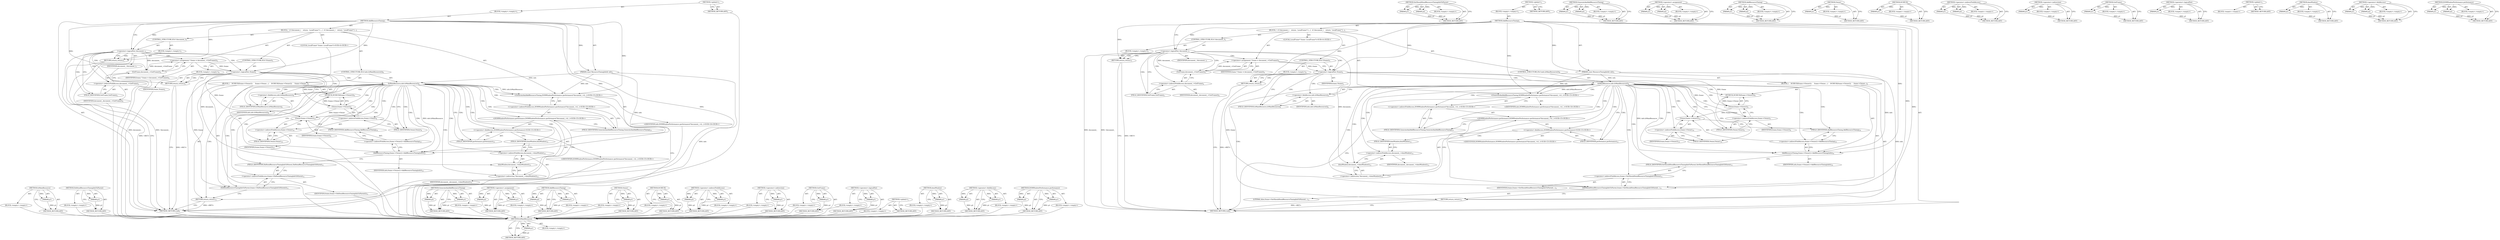 digraph "DOMWindowPerformance.performance" {
vulnerable_102 [label=<(METHOD,IsMainResource)>];
vulnerable_103 [label=<(PARAM,p1)>];
vulnerable_104 [label=<(BLOCK,&lt;empty&gt;,&lt;empty&gt;)>];
vulnerable_105 [label=<(METHOD_RETURN,ANY)>];
vulnerable_124 [label=<(METHOD,DidSendResourceTimingInfoToParent)>];
vulnerable_125 [label=<(PARAM,p1)>];
vulnerable_126 [label=<(BLOCK,&lt;empty&gt;,&lt;empty&gt;)>];
vulnerable_127 [label=<(METHOD_RETURN,ANY)>];
vulnerable_6 [label=<(METHOD,&lt;global&gt;)<SUB>1</SUB>>];
vulnerable_7 [label=<(BLOCK,&lt;empty&gt;,&lt;empty&gt;)<SUB>1</SUB>>];
vulnerable_8 [label=<(METHOD,AddResourceTiming)<SUB>1</SUB>>];
vulnerable_9 [label=<(PARAM,const ResourceTimingInfo&amp; info)<SUB>1</SUB>>];
vulnerable_10 [label=<(BLOCK,{
  if (!document_)
    return;
  LocalFrame* f...,{
  if (!document_)
    return;
  LocalFrame* f...)<SUB>1</SUB>>];
vulnerable_11 [label=<(CONTROL_STRUCTURE,IF,if (!document_))<SUB>2</SUB>>];
vulnerable_12 [label=<(&lt;operator&gt;.logicalNot,!document_)<SUB>2</SUB>>];
vulnerable_13 [label=<(IDENTIFIER,document_,!document_)<SUB>2</SUB>>];
vulnerable_14 [label=<(BLOCK,&lt;empty&gt;,&lt;empty&gt;)<SUB>3</SUB>>];
vulnerable_15 [label=<(RETURN,return;,return;)<SUB>3</SUB>>];
vulnerable_16 [label="<(LOCAL,LocalFrame* frame: LocalFrame*)<SUB>4</SUB>>"];
vulnerable_17 [label=<(&lt;operator&gt;.assignment,* frame = document_-&gt;GetFrame())<SUB>4</SUB>>];
vulnerable_18 [label=<(IDENTIFIER,frame,* frame = document_-&gt;GetFrame())<SUB>4</SUB>>];
vulnerable_19 [label=<(GetFrame,document_-&gt;GetFrame())<SUB>4</SUB>>];
vulnerable_20 [label=<(&lt;operator&gt;.indirectFieldAccess,document_-&gt;GetFrame)<SUB>4</SUB>>];
vulnerable_21 [label=<(IDENTIFIER,document_,document_-&gt;GetFrame())<SUB>4</SUB>>];
vulnerable_22 [label=<(FIELD_IDENTIFIER,GetFrame,GetFrame)<SUB>4</SUB>>];
vulnerable_23 [label=<(CONTROL_STRUCTURE,IF,if (!frame))<SUB>5</SUB>>];
vulnerable_24 [label=<(&lt;operator&gt;.logicalNot,!frame)<SUB>5</SUB>>];
vulnerable_25 [label=<(IDENTIFIER,frame,!frame)<SUB>5</SUB>>];
vulnerable_26 [label=<(BLOCK,&lt;empty&gt;,&lt;empty&gt;)<SUB>6</SUB>>];
vulnerable_27 [label=<(RETURN,return;,return;)<SUB>6</SUB>>];
vulnerable_28 [label=<(CONTROL_STRUCTURE,IF,if (info.IsMainResource()))<SUB>8</SUB>>];
vulnerable_29 [label=<(IsMainResource,info.IsMainResource())<SUB>8</SUB>>];
vulnerable_30 [label=<(&lt;operator&gt;.fieldAccess,info.IsMainResource)<SUB>8</SUB>>];
vulnerable_31 [label=<(IDENTIFIER,info,info.IsMainResource())<SUB>8</SUB>>];
vulnerable_32 [label=<(FIELD_IDENTIFIER,IsMainResource,IsMainResource)<SUB>8</SUB>>];
vulnerable_33 [label=<(BLOCK,{
    DCHECK(frame-&gt;Owner());
     frame-&gt;Owner...,{
    DCHECK(frame-&gt;Owner());
     frame-&gt;Owner...)<SUB>8</SUB>>];
vulnerable_34 [label=<(DCHECK,DCHECK(frame-&gt;Owner()))<SUB>9</SUB>>];
vulnerable_35 [label=<(Owner,frame-&gt;Owner())<SUB>9</SUB>>];
vulnerable_36 [label=<(&lt;operator&gt;.indirectFieldAccess,frame-&gt;Owner)<SUB>9</SUB>>];
vulnerable_37 [label=<(IDENTIFIER,frame,frame-&gt;Owner())<SUB>9</SUB>>];
vulnerable_38 [label=<(FIELD_IDENTIFIER,Owner,Owner)<SUB>9</SUB>>];
vulnerable_39 [label=<(AddResourceTiming,frame-&gt;Owner()-&gt;AddResourceTiming(info))<SUB>10</SUB>>];
vulnerable_40 [label=<(&lt;operator&gt;.indirectFieldAccess,frame-&gt;Owner()-&gt;AddResourceTiming)<SUB>10</SUB>>];
vulnerable_41 [label=<(Owner,frame-&gt;Owner())<SUB>10</SUB>>];
vulnerable_42 [label=<(&lt;operator&gt;.indirectFieldAccess,frame-&gt;Owner)<SUB>10</SUB>>];
vulnerable_43 [label=<(IDENTIFIER,frame,frame-&gt;Owner())<SUB>10</SUB>>];
vulnerable_44 [label=<(FIELD_IDENTIFIER,Owner,Owner)<SUB>10</SUB>>];
vulnerable_45 [label=<(FIELD_IDENTIFIER,AddResourceTiming,AddResourceTiming)<SUB>10</SUB>>];
vulnerable_46 [label=<(IDENTIFIER,info,frame-&gt;Owner()-&gt;AddResourceTiming(info))<SUB>10</SUB>>];
vulnerable_47 [label=<(DidSendResourceTimingInfoToParent,frame-&gt;DidSendResourceTimingInfoToParent())<SUB>11</SUB>>];
vulnerable_48 [label=<(&lt;operator&gt;.indirectFieldAccess,frame-&gt;DidSendResourceTimingInfoToParent)<SUB>11</SUB>>];
vulnerable_49 [label=<(IDENTIFIER,frame,frame-&gt;DidSendResourceTimingInfoToParent())<SUB>11</SUB>>];
vulnerable_50 [label=<(FIELD_IDENTIFIER,DidSendResourceTimingInfoToParent,DidSendResourceTimingInfoToParent)<SUB>11</SUB>>];
vulnerable_51 [label=<(RETURN,return;,return;)<SUB>12</SUB>>];
vulnerable_52 [label="<(GenerateAndAddResourceTiming,DOMWindowPerformance::performance(*document_-&gt;d...)<SUB>15</SUB>>"];
vulnerable_53 [label="<(&lt;operator&gt;.indirectFieldAccess,DOMWindowPerformance::performance(*document_-&gt;d...)<SUB>15</SUB>>"];
vulnerable_54 [label="<(DOMWindowPerformance.performance,DOMWindowPerformance::performance(*document_-&gt;d...)<SUB>15</SUB>>"];
vulnerable_55 [label="<(&lt;operator&gt;.fieldAccess,DOMWindowPerformance::performance)<SUB>15</SUB>>"];
vulnerable_56 [label="<(IDENTIFIER,DOMWindowPerformance,DOMWindowPerformance::performance(*document_-&gt;d...)<SUB>15</SUB>>"];
vulnerable_57 [label=<(FIELD_IDENTIFIER,performance,performance)<SUB>15</SUB>>];
vulnerable_58 [label=<(&lt;operator&gt;.indirection,*document_-&gt;domWindow())<SUB>15</SUB>>];
vulnerable_59 [label=<(domWindow,document_-&gt;domWindow())<SUB>15</SUB>>];
vulnerable_60 [label=<(&lt;operator&gt;.indirectFieldAccess,document_-&gt;domWindow)<SUB>15</SUB>>];
vulnerable_61 [label=<(IDENTIFIER,document_,document_-&gt;domWindow())<SUB>15</SUB>>];
vulnerable_62 [label=<(FIELD_IDENTIFIER,domWindow,domWindow)<SUB>15</SUB>>];
vulnerable_63 [label=<(FIELD_IDENTIFIER,GenerateAndAddResourceTiming,GenerateAndAddResourceTiming)<SUB>15</SUB>>];
vulnerable_64 [label="<(IDENTIFIER,info,DOMWindowPerformance::performance(*document_-&gt;d...)<SUB>16</SUB>>"];
vulnerable_65 [label=<(METHOD_RETURN,void)<SUB>1</SUB>>];
vulnerable_67 [label=<(METHOD_RETURN,ANY)<SUB>1</SUB>>];
vulnerable_128 [label=<(METHOD,GenerateAndAddResourceTiming)>];
vulnerable_129 [label=<(PARAM,p1)>];
vulnerable_130 [label=<(PARAM,p2)>];
vulnerable_131 [label=<(BLOCK,&lt;empty&gt;,&lt;empty&gt;)>];
vulnerable_132 [label=<(METHOD_RETURN,ANY)>];
vulnerable_88 [label=<(METHOD,&lt;operator&gt;.assignment)>];
vulnerable_89 [label=<(PARAM,p1)>];
vulnerable_90 [label=<(PARAM,p2)>];
vulnerable_91 [label=<(BLOCK,&lt;empty&gt;,&lt;empty&gt;)>];
vulnerable_92 [label=<(METHOD_RETURN,ANY)>];
vulnerable_119 [label=<(METHOD,AddResourceTiming)>];
vulnerable_120 [label=<(PARAM,p1)>];
vulnerable_121 [label=<(PARAM,p2)>];
vulnerable_122 [label=<(BLOCK,&lt;empty&gt;,&lt;empty&gt;)>];
vulnerable_123 [label=<(METHOD_RETURN,ANY)>];
vulnerable_115 [label=<(METHOD,Owner)>];
vulnerable_116 [label=<(PARAM,p1)>];
vulnerable_117 [label=<(BLOCK,&lt;empty&gt;,&lt;empty&gt;)>];
vulnerable_118 [label=<(METHOD_RETURN,ANY)>];
vulnerable_111 [label=<(METHOD,DCHECK)>];
vulnerable_112 [label=<(PARAM,p1)>];
vulnerable_113 [label=<(BLOCK,&lt;empty&gt;,&lt;empty&gt;)>];
vulnerable_114 [label=<(METHOD_RETURN,ANY)>];
vulnerable_97 [label=<(METHOD,&lt;operator&gt;.indirectFieldAccess)>];
vulnerable_98 [label=<(PARAM,p1)>];
vulnerable_99 [label=<(PARAM,p2)>];
vulnerable_100 [label=<(BLOCK,&lt;empty&gt;,&lt;empty&gt;)>];
vulnerable_101 [label=<(METHOD_RETURN,ANY)>];
vulnerable_138 [label=<(METHOD,&lt;operator&gt;.indirection)>];
vulnerable_139 [label=<(PARAM,p1)>];
vulnerable_140 [label=<(BLOCK,&lt;empty&gt;,&lt;empty&gt;)>];
vulnerable_141 [label=<(METHOD_RETURN,ANY)>];
vulnerable_93 [label=<(METHOD,GetFrame)>];
vulnerable_94 [label=<(PARAM,p1)>];
vulnerable_95 [label=<(BLOCK,&lt;empty&gt;,&lt;empty&gt;)>];
vulnerable_96 [label=<(METHOD_RETURN,ANY)>];
vulnerable_84 [label=<(METHOD,&lt;operator&gt;.logicalNot)>];
vulnerable_85 [label=<(PARAM,p1)>];
vulnerable_86 [label=<(BLOCK,&lt;empty&gt;,&lt;empty&gt;)>];
vulnerable_87 [label=<(METHOD_RETURN,ANY)>];
vulnerable_78 [label=<(METHOD,&lt;global&gt;)<SUB>1</SUB>>];
vulnerable_79 [label=<(BLOCK,&lt;empty&gt;,&lt;empty&gt;)>];
vulnerable_80 [label=<(METHOD_RETURN,ANY)>];
vulnerable_142 [label=<(METHOD,domWindow)>];
vulnerable_143 [label=<(PARAM,p1)>];
vulnerable_144 [label=<(BLOCK,&lt;empty&gt;,&lt;empty&gt;)>];
vulnerable_145 [label=<(METHOD_RETURN,ANY)>];
vulnerable_106 [label=<(METHOD,&lt;operator&gt;.fieldAccess)>];
vulnerable_107 [label=<(PARAM,p1)>];
vulnerable_108 [label=<(PARAM,p2)>];
vulnerable_109 [label=<(BLOCK,&lt;empty&gt;,&lt;empty&gt;)>];
vulnerable_110 [label=<(METHOD_RETURN,ANY)>];
vulnerable_133 [label=<(METHOD,DOMWindowPerformance.performance)>];
vulnerable_134 [label=<(PARAM,p1)>];
vulnerable_135 [label=<(PARAM,p2)>];
vulnerable_136 [label=<(BLOCK,&lt;empty&gt;,&lt;empty&gt;)>];
vulnerable_137 [label=<(METHOD_RETURN,ANY)>];
fixed_105 [label=<(METHOD,IsMainResource)>];
fixed_106 [label=<(PARAM,p1)>];
fixed_107 [label=<(BLOCK,&lt;empty&gt;,&lt;empty&gt;)>];
fixed_108 [label=<(METHOD_RETURN,ANY)>];
fixed_127 [label=<(METHOD,SetShouldSendResourceTimingInfoToParent)>];
fixed_128 [label=<(PARAM,p1)>];
fixed_129 [label=<(PARAM,p2)>];
fixed_130 [label=<(BLOCK,&lt;empty&gt;,&lt;empty&gt;)>];
fixed_131 [label=<(METHOD_RETURN,ANY)>];
fixed_6 [label=<(METHOD,&lt;global&gt;)<SUB>1</SUB>>];
fixed_7 [label=<(BLOCK,&lt;empty&gt;,&lt;empty&gt;)<SUB>1</SUB>>];
fixed_8 [label=<(METHOD,AddResourceTiming)<SUB>1</SUB>>];
fixed_9 [label=<(PARAM,const ResourceTimingInfo&amp; info)<SUB>1</SUB>>];
fixed_10 [label=<(BLOCK,{
  if (!document_)
    return;
  LocalFrame* f...,{
  if (!document_)
    return;
  LocalFrame* f...)<SUB>1</SUB>>];
fixed_11 [label=<(CONTROL_STRUCTURE,IF,if (!document_))<SUB>2</SUB>>];
fixed_12 [label=<(&lt;operator&gt;.logicalNot,!document_)<SUB>2</SUB>>];
fixed_13 [label=<(IDENTIFIER,document_,!document_)<SUB>2</SUB>>];
fixed_14 [label=<(BLOCK,&lt;empty&gt;,&lt;empty&gt;)<SUB>3</SUB>>];
fixed_15 [label=<(RETURN,return;,return;)<SUB>3</SUB>>];
fixed_16 [label="<(LOCAL,LocalFrame* frame: LocalFrame*)<SUB>4</SUB>>"];
fixed_17 [label=<(&lt;operator&gt;.assignment,* frame = document_-&gt;GetFrame())<SUB>4</SUB>>];
fixed_18 [label=<(IDENTIFIER,frame,* frame = document_-&gt;GetFrame())<SUB>4</SUB>>];
fixed_19 [label=<(GetFrame,document_-&gt;GetFrame())<SUB>4</SUB>>];
fixed_20 [label=<(&lt;operator&gt;.indirectFieldAccess,document_-&gt;GetFrame)<SUB>4</SUB>>];
fixed_21 [label=<(IDENTIFIER,document_,document_-&gt;GetFrame())<SUB>4</SUB>>];
fixed_22 [label=<(FIELD_IDENTIFIER,GetFrame,GetFrame)<SUB>4</SUB>>];
fixed_23 [label=<(CONTROL_STRUCTURE,IF,if (!frame))<SUB>5</SUB>>];
fixed_24 [label=<(&lt;operator&gt;.logicalNot,!frame)<SUB>5</SUB>>];
fixed_25 [label=<(IDENTIFIER,frame,!frame)<SUB>5</SUB>>];
fixed_26 [label=<(BLOCK,&lt;empty&gt;,&lt;empty&gt;)<SUB>6</SUB>>];
fixed_27 [label=<(RETURN,return;,return;)<SUB>6</SUB>>];
fixed_28 [label=<(CONTROL_STRUCTURE,IF,if (info.IsMainResource()))<SUB>8</SUB>>];
fixed_29 [label=<(IsMainResource,info.IsMainResource())<SUB>8</SUB>>];
fixed_30 [label=<(&lt;operator&gt;.fieldAccess,info.IsMainResource)<SUB>8</SUB>>];
fixed_31 [label=<(IDENTIFIER,info,info.IsMainResource())<SUB>8</SUB>>];
fixed_32 [label=<(FIELD_IDENTIFIER,IsMainResource,IsMainResource)<SUB>8</SUB>>];
fixed_33 [label=<(BLOCK,{
    DCHECK(frame-&gt;Owner());
     frame-&gt;Owner...,{
    DCHECK(frame-&gt;Owner());
     frame-&gt;Owner...)<SUB>8</SUB>>];
fixed_34 [label=<(DCHECK,DCHECK(frame-&gt;Owner()))<SUB>9</SUB>>];
fixed_35 [label=<(Owner,frame-&gt;Owner())<SUB>9</SUB>>];
fixed_36 [label=<(&lt;operator&gt;.indirectFieldAccess,frame-&gt;Owner)<SUB>9</SUB>>];
fixed_37 [label=<(IDENTIFIER,frame,frame-&gt;Owner())<SUB>9</SUB>>];
fixed_38 [label=<(FIELD_IDENTIFIER,Owner,Owner)<SUB>9</SUB>>];
fixed_39 [label=<(AddResourceTiming,frame-&gt;Owner()-&gt;AddResourceTiming(info))<SUB>10</SUB>>];
fixed_40 [label=<(&lt;operator&gt;.indirectFieldAccess,frame-&gt;Owner()-&gt;AddResourceTiming)<SUB>10</SUB>>];
fixed_41 [label=<(Owner,frame-&gt;Owner())<SUB>10</SUB>>];
fixed_42 [label=<(&lt;operator&gt;.indirectFieldAccess,frame-&gt;Owner)<SUB>10</SUB>>];
fixed_43 [label=<(IDENTIFIER,frame,frame-&gt;Owner())<SUB>10</SUB>>];
fixed_44 [label=<(FIELD_IDENTIFIER,Owner,Owner)<SUB>10</SUB>>];
fixed_45 [label=<(FIELD_IDENTIFIER,AddResourceTiming,AddResourceTiming)<SUB>10</SUB>>];
fixed_46 [label=<(IDENTIFIER,info,frame-&gt;Owner()-&gt;AddResourceTiming(info))<SUB>10</SUB>>];
fixed_47 [label=<(SetShouldSendResourceTimingInfoToParent,frame-&gt;SetShouldSendResourceTimingInfoToParent(...)<SUB>11</SUB>>];
fixed_48 [label=<(&lt;operator&gt;.indirectFieldAccess,frame-&gt;SetShouldSendResourceTimingInfoToParent)<SUB>11</SUB>>];
fixed_49 [label=<(IDENTIFIER,frame,frame-&gt;SetShouldSendResourceTimingInfoToParent(...)<SUB>11</SUB>>];
fixed_50 [label=<(FIELD_IDENTIFIER,SetShouldSendResourceTimingInfoToParent,SetShouldSendResourceTimingInfoToParent)<SUB>11</SUB>>];
fixed_51 [label=<(LITERAL,false,frame-&gt;SetShouldSendResourceTimingInfoToParent(...)<SUB>11</SUB>>];
fixed_52 [label=<(RETURN,return;,return;)<SUB>12</SUB>>];
fixed_53 [label="<(GenerateAndAddResourceTiming,DOMWindowPerformance::performance(*document_-&gt;d...)<SUB>15</SUB>>"];
fixed_54 [label="<(&lt;operator&gt;.indirectFieldAccess,DOMWindowPerformance::performance(*document_-&gt;d...)<SUB>15</SUB>>"];
fixed_55 [label="<(DOMWindowPerformance.performance,DOMWindowPerformance::performance(*document_-&gt;d...)<SUB>15</SUB>>"];
fixed_56 [label="<(&lt;operator&gt;.fieldAccess,DOMWindowPerformance::performance)<SUB>15</SUB>>"];
fixed_57 [label="<(IDENTIFIER,DOMWindowPerformance,DOMWindowPerformance::performance(*document_-&gt;d...)<SUB>15</SUB>>"];
fixed_58 [label=<(FIELD_IDENTIFIER,performance,performance)<SUB>15</SUB>>];
fixed_59 [label=<(&lt;operator&gt;.indirection,*document_-&gt;domWindow())<SUB>15</SUB>>];
fixed_60 [label=<(domWindow,document_-&gt;domWindow())<SUB>15</SUB>>];
fixed_61 [label=<(&lt;operator&gt;.indirectFieldAccess,document_-&gt;domWindow)<SUB>15</SUB>>];
fixed_62 [label=<(IDENTIFIER,document_,document_-&gt;domWindow())<SUB>15</SUB>>];
fixed_63 [label=<(FIELD_IDENTIFIER,domWindow,domWindow)<SUB>15</SUB>>];
fixed_64 [label=<(FIELD_IDENTIFIER,GenerateAndAddResourceTiming,GenerateAndAddResourceTiming)<SUB>15</SUB>>];
fixed_65 [label="<(IDENTIFIER,info,DOMWindowPerformance::performance(*document_-&gt;d...)<SUB>16</SUB>>"];
fixed_66 [label=<(METHOD_RETURN,void)<SUB>1</SUB>>];
fixed_68 [label=<(METHOD_RETURN,ANY)<SUB>1</SUB>>];
fixed_132 [label=<(METHOD,GenerateAndAddResourceTiming)>];
fixed_133 [label=<(PARAM,p1)>];
fixed_134 [label=<(PARAM,p2)>];
fixed_135 [label=<(BLOCK,&lt;empty&gt;,&lt;empty&gt;)>];
fixed_136 [label=<(METHOD_RETURN,ANY)>];
fixed_91 [label=<(METHOD,&lt;operator&gt;.assignment)>];
fixed_92 [label=<(PARAM,p1)>];
fixed_93 [label=<(PARAM,p2)>];
fixed_94 [label=<(BLOCK,&lt;empty&gt;,&lt;empty&gt;)>];
fixed_95 [label=<(METHOD_RETURN,ANY)>];
fixed_122 [label=<(METHOD,AddResourceTiming)>];
fixed_123 [label=<(PARAM,p1)>];
fixed_124 [label=<(PARAM,p2)>];
fixed_125 [label=<(BLOCK,&lt;empty&gt;,&lt;empty&gt;)>];
fixed_126 [label=<(METHOD_RETURN,ANY)>];
fixed_118 [label=<(METHOD,Owner)>];
fixed_119 [label=<(PARAM,p1)>];
fixed_120 [label=<(BLOCK,&lt;empty&gt;,&lt;empty&gt;)>];
fixed_121 [label=<(METHOD_RETURN,ANY)>];
fixed_114 [label=<(METHOD,DCHECK)>];
fixed_115 [label=<(PARAM,p1)>];
fixed_116 [label=<(BLOCK,&lt;empty&gt;,&lt;empty&gt;)>];
fixed_117 [label=<(METHOD_RETURN,ANY)>];
fixed_100 [label=<(METHOD,&lt;operator&gt;.indirectFieldAccess)>];
fixed_101 [label=<(PARAM,p1)>];
fixed_102 [label=<(PARAM,p2)>];
fixed_103 [label=<(BLOCK,&lt;empty&gt;,&lt;empty&gt;)>];
fixed_104 [label=<(METHOD_RETURN,ANY)>];
fixed_142 [label=<(METHOD,&lt;operator&gt;.indirection)>];
fixed_143 [label=<(PARAM,p1)>];
fixed_144 [label=<(BLOCK,&lt;empty&gt;,&lt;empty&gt;)>];
fixed_145 [label=<(METHOD_RETURN,ANY)>];
fixed_96 [label=<(METHOD,GetFrame)>];
fixed_97 [label=<(PARAM,p1)>];
fixed_98 [label=<(BLOCK,&lt;empty&gt;,&lt;empty&gt;)>];
fixed_99 [label=<(METHOD_RETURN,ANY)>];
fixed_87 [label=<(METHOD,&lt;operator&gt;.logicalNot)>];
fixed_88 [label=<(PARAM,p1)>];
fixed_89 [label=<(BLOCK,&lt;empty&gt;,&lt;empty&gt;)>];
fixed_90 [label=<(METHOD_RETURN,ANY)>];
fixed_81 [label=<(METHOD,&lt;global&gt;)<SUB>1</SUB>>];
fixed_82 [label=<(BLOCK,&lt;empty&gt;,&lt;empty&gt;)>];
fixed_83 [label=<(METHOD_RETURN,ANY)>];
fixed_146 [label=<(METHOD,domWindow)>];
fixed_147 [label=<(PARAM,p1)>];
fixed_148 [label=<(BLOCK,&lt;empty&gt;,&lt;empty&gt;)>];
fixed_149 [label=<(METHOD_RETURN,ANY)>];
fixed_109 [label=<(METHOD,&lt;operator&gt;.fieldAccess)>];
fixed_110 [label=<(PARAM,p1)>];
fixed_111 [label=<(PARAM,p2)>];
fixed_112 [label=<(BLOCK,&lt;empty&gt;,&lt;empty&gt;)>];
fixed_113 [label=<(METHOD_RETURN,ANY)>];
fixed_137 [label=<(METHOD,DOMWindowPerformance.performance)>];
fixed_138 [label=<(PARAM,p1)>];
fixed_139 [label=<(PARAM,p2)>];
fixed_140 [label=<(BLOCK,&lt;empty&gt;,&lt;empty&gt;)>];
fixed_141 [label=<(METHOD_RETURN,ANY)>];
vulnerable_102 -> vulnerable_103  [key=0, label="AST: "];
vulnerable_102 -> vulnerable_103  [key=1, label="DDG: "];
vulnerable_102 -> vulnerable_104  [key=0, label="AST: "];
vulnerable_102 -> vulnerable_105  [key=0, label="AST: "];
vulnerable_102 -> vulnerable_105  [key=1, label="CFG: "];
vulnerable_103 -> vulnerable_105  [key=0, label="DDG: p1"];
vulnerable_104 -> fixed_105  [key=0];
vulnerable_105 -> fixed_105  [key=0];
vulnerable_124 -> vulnerable_125  [key=0, label="AST: "];
vulnerable_124 -> vulnerable_125  [key=1, label="DDG: "];
vulnerable_124 -> vulnerable_126  [key=0, label="AST: "];
vulnerable_124 -> vulnerable_127  [key=0, label="AST: "];
vulnerable_124 -> vulnerable_127  [key=1, label="CFG: "];
vulnerable_125 -> vulnerable_127  [key=0, label="DDG: p1"];
vulnerable_126 -> fixed_105  [key=0];
vulnerable_127 -> fixed_105  [key=0];
vulnerable_6 -> vulnerable_7  [key=0, label="AST: "];
vulnerable_6 -> vulnerable_67  [key=0, label="AST: "];
vulnerable_6 -> vulnerable_67  [key=1, label="CFG: "];
vulnerable_7 -> vulnerable_8  [key=0, label="AST: "];
vulnerable_8 -> vulnerable_9  [key=0, label="AST: "];
vulnerable_8 -> vulnerable_9  [key=1, label="DDG: "];
vulnerable_8 -> vulnerable_10  [key=0, label="AST: "];
vulnerable_8 -> vulnerable_65  [key=0, label="AST: "];
vulnerable_8 -> vulnerable_12  [key=0, label="CFG: "];
vulnerable_8 -> vulnerable_12  [key=1, label="DDG: "];
vulnerable_8 -> vulnerable_52  [key=0, label="DDG: "];
vulnerable_8 -> vulnerable_15  [key=0, label="DDG: "];
vulnerable_8 -> vulnerable_24  [key=0, label="DDG: "];
vulnerable_8 -> vulnerable_27  [key=0, label="DDG: "];
vulnerable_8 -> vulnerable_51  [key=0, label="DDG: "];
vulnerable_8 -> vulnerable_39  [key=0, label="DDG: "];
vulnerable_9 -> vulnerable_65  [key=0, label="DDG: info"];
vulnerable_9 -> vulnerable_52  [key=0, label="DDG: info"];
vulnerable_9 -> vulnerable_29  [key=0, label="DDG: info"];
vulnerable_9 -> vulnerable_39  [key=0, label="DDG: info"];
vulnerable_10 -> vulnerable_11  [key=0, label="AST: "];
vulnerable_10 -> vulnerable_16  [key=0, label="AST: "];
vulnerable_10 -> vulnerable_17  [key=0, label="AST: "];
vulnerable_10 -> vulnerable_23  [key=0, label="AST: "];
vulnerable_10 -> vulnerable_28  [key=0, label="AST: "];
vulnerable_10 -> vulnerable_52  [key=0, label="AST: "];
vulnerable_11 -> vulnerable_12  [key=0, label="AST: "];
vulnerable_11 -> vulnerable_14  [key=0, label="AST: "];
vulnerable_12 -> vulnerable_13  [key=0, label="AST: "];
vulnerable_12 -> vulnerable_15  [key=0, label="CFG: "];
vulnerable_12 -> vulnerable_15  [key=1, label="CDG: "];
vulnerable_12 -> vulnerable_22  [key=0, label="CFG: "];
vulnerable_12 -> vulnerable_22  [key=1, label="CDG: "];
vulnerable_12 -> vulnerable_65  [key=0, label="DDG: document_"];
vulnerable_12 -> vulnerable_65  [key=1, label="DDG: !document_"];
vulnerable_12 -> vulnerable_19  [key=0, label="DDG: document_"];
vulnerable_12 -> vulnerable_19  [key=1, label="CDG: "];
vulnerable_12 -> vulnerable_59  [key=0, label="DDG: document_"];
vulnerable_12 -> vulnerable_24  [key=0, label="CDG: "];
vulnerable_12 -> vulnerable_17  [key=0, label="CDG: "];
vulnerable_12 -> vulnerable_20  [key=0, label="CDG: "];
vulnerable_13 -> fixed_105  [key=0];
vulnerable_14 -> vulnerable_15  [key=0, label="AST: "];
vulnerable_15 -> vulnerable_65  [key=0, label="CFG: "];
vulnerable_15 -> vulnerable_65  [key=1, label="DDG: &lt;RET&gt;"];
vulnerable_16 -> fixed_105  [key=0];
vulnerable_17 -> vulnerable_18  [key=0, label="AST: "];
vulnerable_17 -> vulnerable_19  [key=0, label="AST: "];
vulnerable_17 -> vulnerable_24  [key=0, label="CFG: "];
vulnerable_17 -> vulnerable_24  [key=1, label="DDG: frame"];
vulnerable_18 -> fixed_105  [key=0];
vulnerable_19 -> vulnerable_20  [key=0, label="AST: "];
vulnerable_19 -> vulnerable_17  [key=0, label="CFG: "];
vulnerable_19 -> vulnerable_17  [key=1, label="DDG: document_-&gt;GetFrame"];
vulnerable_20 -> vulnerable_21  [key=0, label="AST: "];
vulnerable_20 -> vulnerable_22  [key=0, label="AST: "];
vulnerable_20 -> vulnerable_19  [key=0, label="CFG: "];
vulnerable_21 -> fixed_105  [key=0];
vulnerable_22 -> vulnerable_20  [key=0, label="CFG: "];
vulnerable_23 -> vulnerable_24  [key=0, label="AST: "];
vulnerable_23 -> vulnerable_26  [key=0, label="AST: "];
vulnerable_24 -> vulnerable_25  [key=0, label="AST: "];
vulnerable_24 -> vulnerable_27  [key=0, label="CFG: "];
vulnerable_24 -> vulnerable_27  [key=1, label="CDG: "];
vulnerable_24 -> vulnerable_32  [key=0, label="CFG: "];
vulnerable_24 -> vulnerable_32  [key=1, label="CDG: "];
vulnerable_24 -> vulnerable_47  [key=0, label="DDG: frame"];
vulnerable_24 -> vulnerable_35  [key=0, label="DDG: frame"];
vulnerable_24 -> vulnerable_41  [key=0, label="DDG: frame"];
vulnerable_24 -> vulnerable_30  [key=0, label="CDG: "];
vulnerable_24 -> vulnerable_29  [key=0, label="CDG: "];
vulnerable_25 -> fixed_105  [key=0];
vulnerable_26 -> vulnerable_27  [key=0, label="AST: "];
vulnerable_27 -> vulnerable_65  [key=0, label="CFG: "];
vulnerable_27 -> vulnerable_65  [key=1, label="DDG: &lt;RET&gt;"];
vulnerable_28 -> vulnerable_29  [key=0, label="AST: "];
vulnerable_28 -> vulnerable_33  [key=0, label="AST: "];
vulnerable_29 -> vulnerable_30  [key=0, label="AST: "];
vulnerable_29 -> vulnerable_38  [key=0, label="CFG: "];
vulnerable_29 -> vulnerable_38  [key=1, label="CDG: "];
vulnerable_29 -> vulnerable_57  [key=0, label="CFG: "];
vulnerable_29 -> vulnerable_57  [key=1, label="CDG: "];
vulnerable_29 -> vulnerable_52  [key=0, label="DDG: info.IsMainResource"];
vulnerable_29 -> vulnerable_52  [key=1, label="CDG: "];
vulnerable_29 -> vulnerable_39  [key=0, label="DDG: info.IsMainResource"];
vulnerable_29 -> vulnerable_39  [key=1, label="CDG: "];
vulnerable_29 -> vulnerable_47  [key=0, label="CDG: "];
vulnerable_29 -> vulnerable_34  [key=0, label="CDG: "];
vulnerable_29 -> vulnerable_48  [key=0, label="CDG: "];
vulnerable_29 -> vulnerable_58  [key=0, label="CDG: "];
vulnerable_29 -> vulnerable_60  [key=0, label="CDG: "];
vulnerable_29 -> vulnerable_42  [key=0, label="CDG: "];
vulnerable_29 -> vulnerable_51  [key=0, label="CDG: "];
vulnerable_29 -> vulnerable_36  [key=0, label="CDG: "];
vulnerable_29 -> vulnerable_53  [key=0, label="CDG: "];
vulnerable_29 -> vulnerable_41  [key=0, label="CDG: "];
vulnerable_29 -> vulnerable_45  [key=0, label="CDG: "];
vulnerable_29 -> vulnerable_63  [key=0, label="CDG: "];
vulnerable_29 -> vulnerable_40  [key=0, label="CDG: "];
vulnerable_29 -> vulnerable_50  [key=0, label="CDG: "];
vulnerable_29 -> vulnerable_59  [key=0, label="CDG: "];
vulnerable_29 -> vulnerable_44  [key=0, label="CDG: "];
vulnerable_29 -> vulnerable_35  [key=0, label="CDG: "];
vulnerable_29 -> vulnerable_55  [key=0, label="CDG: "];
vulnerable_29 -> vulnerable_54  [key=0, label="CDG: "];
vulnerable_29 -> vulnerable_62  [key=0, label="CDG: "];
vulnerable_30 -> vulnerable_31  [key=0, label="AST: "];
vulnerable_30 -> vulnerable_32  [key=0, label="AST: "];
vulnerable_30 -> vulnerable_29  [key=0, label="CFG: "];
vulnerable_31 -> fixed_105  [key=0];
vulnerable_32 -> vulnerable_30  [key=0, label="CFG: "];
vulnerable_33 -> vulnerable_34  [key=0, label="AST: "];
vulnerable_33 -> vulnerable_39  [key=0, label="AST: "];
vulnerable_33 -> vulnerable_47  [key=0, label="AST: "];
vulnerable_33 -> vulnerable_51  [key=0, label="AST: "];
vulnerable_34 -> vulnerable_35  [key=0, label="AST: "];
vulnerable_34 -> vulnerable_44  [key=0, label="CFG: "];
vulnerable_35 -> vulnerable_36  [key=0, label="AST: "];
vulnerable_35 -> vulnerable_34  [key=0, label="CFG: "];
vulnerable_35 -> vulnerable_34  [key=1, label="DDG: frame-&gt;Owner"];
vulnerable_35 -> vulnerable_41  [key=0, label="DDG: frame-&gt;Owner"];
vulnerable_36 -> vulnerable_37  [key=0, label="AST: "];
vulnerable_36 -> vulnerable_38  [key=0, label="AST: "];
vulnerable_36 -> vulnerable_35  [key=0, label="CFG: "];
vulnerable_37 -> fixed_105  [key=0];
vulnerable_38 -> vulnerable_36  [key=0, label="CFG: "];
vulnerable_39 -> vulnerable_40  [key=0, label="AST: "];
vulnerable_39 -> vulnerable_46  [key=0, label="AST: "];
vulnerable_39 -> vulnerable_50  [key=0, label="CFG: "];
vulnerable_40 -> vulnerable_41  [key=0, label="AST: "];
vulnerable_40 -> vulnerable_45  [key=0, label="AST: "];
vulnerable_40 -> vulnerable_39  [key=0, label="CFG: "];
vulnerable_41 -> vulnerable_42  [key=0, label="AST: "];
vulnerable_41 -> vulnerable_45  [key=0, label="CFG: "];
vulnerable_42 -> vulnerable_43  [key=0, label="AST: "];
vulnerable_42 -> vulnerable_44  [key=0, label="AST: "];
vulnerable_42 -> vulnerable_41  [key=0, label="CFG: "];
vulnerable_43 -> fixed_105  [key=0];
vulnerable_44 -> vulnerable_42  [key=0, label="CFG: "];
vulnerable_45 -> vulnerable_40  [key=0, label="CFG: "];
vulnerable_46 -> fixed_105  [key=0];
vulnerable_47 -> vulnerable_48  [key=0, label="AST: "];
vulnerable_47 -> vulnerable_51  [key=0, label="CFG: "];
vulnerable_48 -> vulnerable_49  [key=0, label="AST: "];
vulnerable_48 -> vulnerable_50  [key=0, label="AST: "];
vulnerable_48 -> vulnerable_47  [key=0, label="CFG: "];
vulnerable_49 -> fixed_105  [key=0];
vulnerable_50 -> vulnerable_48  [key=0, label="CFG: "];
vulnerable_51 -> vulnerable_65  [key=0, label="CFG: "];
vulnerable_51 -> vulnerable_65  [key=1, label="DDG: &lt;RET&gt;"];
vulnerable_52 -> vulnerable_53  [key=0, label="AST: "];
vulnerable_52 -> vulnerable_64  [key=0, label="AST: "];
vulnerable_52 -> vulnerable_65  [key=0, label="CFG: "];
vulnerable_53 -> vulnerable_54  [key=0, label="AST: "];
vulnerable_53 -> vulnerable_63  [key=0, label="AST: "];
vulnerable_53 -> vulnerable_52  [key=0, label="CFG: "];
vulnerable_54 -> vulnerable_55  [key=0, label="AST: "];
vulnerable_54 -> vulnerable_58  [key=0, label="AST: "];
vulnerable_54 -> vulnerable_63  [key=0, label="CFG: "];
vulnerable_55 -> vulnerable_56  [key=0, label="AST: "];
vulnerable_55 -> vulnerable_57  [key=0, label="AST: "];
vulnerable_55 -> vulnerable_62  [key=0, label="CFG: "];
vulnerable_56 -> fixed_105  [key=0];
vulnerable_57 -> vulnerable_55  [key=0, label="CFG: "];
vulnerable_58 -> vulnerable_59  [key=0, label="AST: "];
vulnerable_58 -> vulnerable_54  [key=0, label="CFG: "];
vulnerable_59 -> vulnerable_60  [key=0, label="AST: "];
vulnerable_59 -> vulnerable_58  [key=0, label="CFG: "];
vulnerable_60 -> vulnerable_61  [key=0, label="AST: "];
vulnerable_60 -> vulnerable_62  [key=0, label="AST: "];
vulnerable_60 -> vulnerable_59  [key=0, label="CFG: "];
vulnerable_61 -> fixed_105  [key=0];
vulnerable_62 -> vulnerable_60  [key=0, label="CFG: "];
vulnerable_63 -> vulnerable_53  [key=0, label="CFG: "];
vulnerable_64 -> fixed_105  [key=0];
vulnerable_65 -> fixed_105  [key=0];
vulnerable_67 -> fixed_105  [key=0];
vulnerable_128 -> vulnerable_129  [key=0, label="AST: "];
vulnerable_128 -> vulnerable_129  [key=1, label="DDG: "];
vulnerable_128 -> vulnerable_131  [key=0, label="AST: "];
vulnerable_128 -> vulnerable_130  [key=0, label="AST: "];
vulnerable_128 -> vulnerable_130  [key=1, label="DDG: "];
vulnerable_128 -> vulnerable_132  [key=0, label="AST: "];
vulnerable_128 -> vulnerable_132  [key=1, label="CFG: "];
vulnerable_129 -> vulnerable_132  [key=0, label="DDG: p1"];
vulnerable_130 -> vulnerable_132  [key=0, label="DDG: p2"];
vulnerable_131 -> fixed_105  [key=0];
vulnerable_132 -> fixed_105  [key=0];
vulnerable_88 -> vulnerable_89  [key=0, label="AST: "];
vulnerable_88 -> vulnerable_89  [key=1, label="DDG: "];
vulnerable_88 -> vulnerable_91  [key=0, label="AST: "];
vulnerable_88 -> vulnerable_90  [key=0, label="AST: "];
vulnerable_88 -> vulnerable_90  [key=1, label="DDG: "];
vulnerable_88 -> vulnerable_92  [key=0, label="AST: "];
vulnerable_88 -> vulnerable_92  [key=1, label="CFG: "];
vulnerable_89 -> vulnerable_92  [key=0, label="DDG: p1"];
vulnerable_90 -> vulnerable_92  [key=0, label="DDG: p2"];
vulnerable_91 -> fixed_105  [key=0];
vulnerable_92 -> fixed_105  [key=0];
vulnerable_119 -> vulnerable_120  [key=0, label="AST: "];
vulnerable_119 -> vulnerable_120  [key=1, label="DDG: "];
vulnerable_119 -> vulnerable_122  [key=0, label="AST: "];
vulnerable_119 -> vulnerable_121  [key=0, label="AST: "];
vulnerable_119 -> vulnerable_121  [key=1, label="DDG: "];
vulnerable_119 -> vulnerable_123  [key=0, label="AST: "];
vulnerable_119 -> vulnerable_123  [key=1, label="CFG: "];
vulnerable_120 -> vulnerable_123  [key=0, label="DDG: p1"];
vulnerable_121 -> vulnerable_123  [key=0, label="DDG: p2"];
vulnerable_122 -> fixed_105  [key=0];
vulnerable_123 -> fixed_105  [key=0];
vulnerable_115 -> vulnerable_116  [key=0, label="AST: "];
vulnerable_115 -> vulnerable_116  [key=1, label="DDG: "];
vulnerable_115 -> vulnerable_117  [key=0, label="AST: "];
vulnerable_115 -> vulnerable_118  [key=0, label="AST: "];
vulnerable_115 -> vulnerable_118  [key=1, label="CFG: "];
vulnerable_116 -> vulnerable_118  [key=0, label="DDG: p1"];
vulnerable_117 -> fixed_105  [key=0];
vulnerable_118 -> fixed_105  [key=0];
vulnerable_111 -> vulnerable_112  [key=0, label="AST: "];
vulnerable_111 -> vulnerable_112  [key=1, label="DDG: "];
vulnerable_111 -> vulnerable_113  [key=0, label="AST: "];
vulnerable_111 -> vulnerable_114  [key=0, label="AST: "];
vulnerable_111 -> vulnerable_114  [key=1, label="CFG: "];
vulnerable_112 -> vulnerable_114  [key=0, label="DDG: p1"];
vulnerable_113 -> fixed_105  [key=0];
vulnerable_114 -> fixed_105  [key=0];
vulnerable_97 -> vulnerable_98  [key=0, label="AST: "];
vulnerable_97 -> vulnerable_98  [key=1, label="DDG: "];
vulnerable_97 -> vulnerable_100  [key=0, label="AST: "];
vulnerable_97 -> vulnerable_99  [key=0, label="AST: "];
vulnerable_97 -> vulnerable_99  [key=1, label="DDG: "];
vulnerable_97 -> vulnerable_101  [key=0, label="AST: "];
vulnerable_97 -> vulnerable_101  [key=1, label="CFG: "];
vulnerable_98 -> vulnerable_101  [key=0, label="DDG: p1"];
vulnerable_99 -> vulnerable_101  [key=0, label="DDG: p2"];
vulnerable_100 -> fixed_105  [key=0];
vulnerable_101 -> fixed_105  [key=0];
vulnerable_138 -> vulnerable_139  [key=0, label="AST: "];
vulnerable_138 -> vulnerable_139  [key=1, label="DDG: "];
vulnerable_138 -> vulnerable_140  [key=0, label="AST: "];
vulnerable_138 -> vulnerable_141  [key=0, label="AST: "];
vulnerable_138 -> vulnerable_141  [key=1, label="CFG: "];
vulnerable_139 -> vulnerable_141  [key=0, label="DDG: p1"];
vulnerable_140 -> fixed_105  [key=0];
vulnerable_141 -> fixed_105  [key=0];
vulnerable_93 -> vulnerable_94  [key=0, label="AST: "];
vulnerable_93 -> vulnerable_94  [key=1, label="DDG: "];
vulnerable_93 -> vulnerable_95  [key=0, label="AST: "];
vulnerable_93 -> vulnerable_96  [key=0, label="AST: "];
vulnerable_93 -> vulnerable_96  [key=1, label="CFG: "];
vulnerable_94 -> vulnerable_96  [key=0, label="DDG: p1"];
vulnerable_95 -> fixed_105  [key=0];
vulnerable_96 -> fixed_105  [key=0];
vulnerable_84 -> vulnerable_85  [key=0, label="AST: "];
vulnerable_84 -> vulnerable_85  [key=1, label="DDG: "];
vulnerable_84 -> vulnerable_86  [key=0, label="AST: "];
vulnerable_84 -> vulnerable_87  [key=0, label="AST: "];
vulnerable_84 -> vulnerable_87  [key=1, label="CFG: "];
vulnerable_85 -> vulnerable_87  [key=0, label="DDG: p1"];
vulnerable_86 -> fixed_105  [key=0];
vulnerable_87 -> fixed_105  [key=0];
vulnerable_78 -> vulnerable_79  [key=0, label="AST: "];
vulnerable_78 -> vulnerable_80  [key=0, label="AST: "];
vulnerable_78 -> vulnerable_80  [key=1, label="CFG: "];
vulnerable_79 -> fixed_105  [key=0];
vulnerable_80 -> fixed_105  [key=0];
vulnerable_142 -> vulnerable_143  [key=0, label="AST: "];
vulnerable_142 -> vulnerable_143  [key=1, label="DDG: "];
vulnerable_142 -> vulnerable_144  [key=0, label="AST: "];
vulnerable_142 -> vulnerable_145  [key=0, label="AST: "];
vulnerable_142 -> vulnerable_145  [key=1, label="CFG: "];
vulnerable_143 -> vulnerable_145  [key=0, label="DDG: p1"];
vulnerable_144 -> fixed_105  [key=0];
vulnerable_145 -> fixed_105  [key=0];
vulnerable_106 -> vulnerable_107  [key=0, label="AST: "];
vulnerable_106 -> vulnerable_107  [key=1, label="DDG: "];
vulnerable_106 -> vulnerable_109  [key=0, label="AST: "];
vulnerable_106 -> vulnerable_108  [key=0, label="AST: "];
vulnerable_106 -> vulnerable_108  [key=1, label="DDG: "];
vulnerable_106 -> vulnerable_110  [key=0, label="AST: "];
vulnerable_106 -> vulnerable_110  [key=1, label="CFG: "];
vulnerable_107 -> vulnerable_110  [key=0, label="DDG: p1"];
vulnerable_108 -> vulnerable_110  [key=0, label="DDG: p2"];
vulnerable_109 -> fixed_105  [key=0];
vulnerable_110 -> fixed_105  [key=0];
vulnerable_133 -> vulnerable_134  [key=0, label="AST: "];
vulnerable_133 -> vulnerable_134  [key=1, label="DDG: "];
vulnerable_133 -> vulnerable_136  [key=0, label="AST: "];
vulnerable_133 -> vulnerable_135  [key=0, label="AST: "];
vulnerable_133 -> vulnerable_135  [key=1, label="DDG: "];
vulnerable_133 -> vulnerable_137  [key=0, label="AST: "];
vulnerable_133 -> vulnerable_137  [key=1, label="CFG: "];
vulnerable_134 -> vulnerable_137  [key=0, label="DDG: p1"];
vulnerable_135 -> vulnerable_137  [key=0, label="DDG: p2"];
vulnerable_136 -> fixed_105  [key=0];
vulnerable_137 -> fixed_105  [key=0];
fixed_105 -> fixed_106  [key=0, label="AST: "];
fixed_105 -> fixed_106  [key=1, label="DDG: "];
fixed_105 -> fixed_107  [key=0, label="AST: "];
fixed_105 -> fixed_108  [key=0, label="AST: "];
fixed_105 -> fixed_108  [key=1, label="CFG: "];
fixed_106 -> fixed_108  [key=0, label="DDG: p1"];
fixed_127 -> fixed_128  [key=0, label="AST: "];
fixed_127 -> fixed_128  [key=1, label="DDG: "];
fixed_127 -> fixed_130  [key=0, label="AST: "];
fixed_127 -> fixed_129  [key=0, label="AST: "];
fixed_127 -> fixed_129  [key=1, label="DDG: "];
fixed_127 -> fixed_131  [key=0, label="AST: "];
fixed_127 -> fixed_131  [key=1, label="CFG: "];
fixed_128 -> fixed_131  [key=0, label="DDG: p1"];
fixed_129 -> fixed_131  [key=0, label="DDG: p2"];
fixed_6 -> fixed_7  [key=0, label="AST: "];
fixed_6 -> fixed_68  [key=0, label="AST: "];
fixed_6 -> fixed_68  [key=1, label="CFG: "];
fixed_7 -> fixed_8  [key=0, label="AST: "];
fixed_8 -> fixed_9  [key=0, label="AST: "];
fixed_8 -> fixed_9  [key=1, label="DDG: "];
fixed_8 -> fixed_10  [key=0, label="AST: "];
fixed_8 -> fixed_66  [key=0, label="AST: "];
fixed_8 -> fixed_12  [key=0, label="CFG: "];
fixed_8 -> fixed_12  [key=1, label="DDG: "];
fixed_8 -> fixed_53  [key=0, label="DDG: "];
fixed_8 -> fixed_15  [key=0, label="DDG: "];
fixed_8 -> fixed_24  [key=0, label="DDG: "];
fixed_8 -> fixed_27  [key=0, label="DDG: "];
fixed_8 -> fixed_52  [key=0, label="DDG: "];
fixed_8 -> fixed_39  [key=0, label="DDG: "];
fixed_8 -> fixed_47  [key=0, label="DDG: "];
fixed_9 -> fixed_66  [key=0, label="DDG: info"];
fixed_9 -> fixed_53  [key=0, label="DDG: info"];
fixed_9 -> fixed_29  [key=0, label="DDG: info"];
fixed_9 -> fixed_39  [key=0, label="DDG: info"];
fixed_10 -> fixed_11  [key=0, label="AST: "];
fixed_10 -> fixed_16  [key=0, label="AST: "];
fixed_10 -> fixed_17  [key=0, label="AST: "];
fixed_10 -> fixed_23  [key=0, label="AST: "];
fixed_10 -> fixed_28  [key=0, label="AST: "];
fixed_10 -> fixed_53  [key=0, label="AST: "];
fixed_11 -> fixed_12  [key=0, label="AST: "];
fixed_11 -> fixed_14  [key=0, label="AST: "];
fixed_12 -> fixed_13  [key=0, label="AST: "];
fixed_12 -> fixed_15  [key=0, label="CFG: "];
fixed_12 -> fixed_15  [key=1, label="CDG: "];
fixed_12 -> fixed_22  [key=0, label="CFG: "];
fixed_12 -> fixed_22  [key=1, label="CDG: "];
fixed_12 -> fixed_66  [key=0, label="DDG: document_"];
fixed_12 -> fixed_66  [key=1, label="DDG: !document_"];
fixed_12 -> fixed_19  [key=0, label="DDG: document_"];
fixed_12 -> fixed_19  [key=1, label="CDG: "];
fixed_12 -> fixed_60  [key=0, label="DDG: document_"];
fixed_12 -> fixed_24  [key=0, label="CDG: "];
fixed_12 -> fixed_17  [key=0, label="CDG: "];
fixed_12 -> fixed_20  [key=0, label="CDG: "];
fixed_14 -> fixed_15  [key=0, label="AST: "];
fixed_15 -> fixed_66  [key=0, label="CFG: "];
fixed_15 -> fixed_66  [key=1, label="DDG: &lt;RET&gt;"];
fixed_17 -> fixed_18  [key=0, label="AST: "];
fixed_17 -> fixed_19  [key=0, label="AST: "];
fixed_17 -> fixed_24  [key=0, label="CFG: "];
fixed_17 -> fixed_24  [key=1, label="DDG: frame"];
fixed_19 -> fixed_20  [key=0, label="AST: "];
fixed_19 -> fixed_17  [key=0, label="CFG: "];
fixed_19 -> fixed_17  [key=1, label="DDG: document_-&gt;GetFrame"];
fixed_20 -> fixed_21  [key=0, label="AST: "];
fixed_20 -> fixed_22  [key=0, label="AST: "];
fixed_20 -> fixed_19  [key=0, label="CFG: "];
fixed_22 -> fixed_20  [key=0, label="CFG: "];
fixed_23 -> fixed_24  [key=0, label="AST: "];
fixed_23 -> fixed_26  [key=0, label="AST: "];
fixed_24 -> fixed_25  [key=0, label="AST: "];
fixed_24 -> fixed_27  [key=0, label="CFG: "];
fixed_24 -> fixed_27  [key=1, label="CDG: "];
fixed_24 -> fixed_32  [key=0, label="CFG: "];
fixed_24 -> fixed_32  [key=1, label="CDG: "];
fixed_24 -> fixed_47  [key=0, label="DDG: frame"];
fixed_24 -> fixed_35  [key=0, label="DDG: frame"];
fixed_24 -> fixed_41  [key=0, label="DDG: frame"];
fixed_24 -> fixed_30  [key=0, label="CDG: "];
fixed_24 -> fixed_29  [key=0, label="CDG: "];
fixed_26 -> fixed_27  [key=0, label="AST: "];
fixed_27 -> fixed_66  [key=0, label="CFG: "];
fixed_27 -> fixed_66  [key=1, label="DDG: &lt;RET&gt;"];
fixed_28 -> fixed_29  [key=0, label="AST: "];
fixed_28 -> fixed_33  [key=0, label="AST: "];
fixed_29 -> fixed_30  [key=0, label="AST: "];
fixed_29 -> fixed_38  [key=0, label="CFG: "];
fixed_29 -> fixed_38  [key=1, label="CDG: "];
fixed_29 -> fixed_58  [key=0, label="CFG: "];
fixed_29 -> fixed_58  [key=1, label="CDG: "];
fixed_29 -> fixed_53  [key=0, label="DDG: info.IsMainResource"];
fixed_29 -> fixed_53  [key=1, label="CDG: "];
fixed_29 -> fixed_39  [key=0, label="DDG: info.IsMainResource"];
fixed_29 -> fixed_39  [key=1, label="CDG: "];
fixed_29 -> fixed_47  [key=0, label="CDG: "];
fixed_29 -> fixed_34  [key=0, label="CDG: "];
fixed_29 -> fixed_48  [key=0, label="CDG: "];
fixed_29 -> fixed_60  [key=0, label="CDG: "];
fixed_29 -> fixed_61  [key=0, label="CDG: "];
fixed_29 -> fixed_64  [key=0, label="CDG: "];
fixed_29 -> fixed_42  [key=0, label="CDG: "];
fixed_29 -> fixed_36  [key=0, label="CDG: "];
fixed_29 -> fixed_52  [key=0, label="CDG: "];
fixed_29 -> fixed_56  [key=0, label="CDG: "];
fixed_29 -> fixed_41  [key=0, label="CDG: "];
fixed_29 -> fixed_45  [key=0, label="CDG: "];
fixed_29 -> fixed_63  [key=0, label="CDG: "];
fixed_29 -> fixed_40  [key=0, label="CDG: "];
fixed_29 -> fixed_50  [key=0, label="CDG: "];
fixed_29 -> fixed_59  [key=0, label="CDG: "];
fixed_29 -> fixed_44  [key=0, label="CDG: "];
fixed_29 -> fixed_35  [key=0, label="CDG: "];
fixed_29 -> fixed_55  [key=0, label="CDG: "];
fixed_29 -> fixed_54  [key=0, label="CDG: "];
fixed_30 -> fixed_31  [key=0, label="AST: "];
fixed_30 -> fixed_32  [key=0, label="AST: "];
fixed_30 -> fixed_29  [key=0, label="CFG: "];
fixed_32 -> fixed_30  [key=0, label="CFG: "];
fixed_33 -> fixed_34  [key=0, label="AST: "];
fixed_33 -> fixed_39  [key=0, label="AST: "];
fixed_33 -> fixed_47  [key=0, label="AST: "];
fixed_33 -> fixed_52  [key=0, label="AST: "];
fixed_34 -> fixed_35  [key=0, label="AST: "];
fixed_34 -> fixed_44  [key=0, label="CFG: "];
fixed_35 -> fixed_36  [key=0, label="AST: "];
fixed_35 -> fixed_34  [key=0, label="CFG: "];
fixed_35 -> fixed_34  [key=1, label="DDG: frame-&gt;Owner"];
fixed_35 -> fixed_41  [key=0, label="DDG: frame-&gt;Owner"];
fixed_36 -> fixed_37  [key=0, label="AST: "];
fixed_36 -> fixed_38  [key=0, label="AST: "];
fixed_36 -> fixed_35  [key=0, label="CFG: "];
fixed_38 -> fixed_36  [key=0, label="CFG: "];
fixed_39 -> fixed_40  [key=0, label="AST: "];
fixed_39 -> fixed_46  [key=0, label="AST: "];
fixed_39 -> fixed_50  [key=0, label="CFG: "];
fixed_40 -> fixed_41  [key=0, label="AST: "];
fixed_40 -> fixed_45  [key=0, label="AST: "];
fixed_40 -> fixed_39  [key=0, label="CFG: "];
fixed_41 -> fixed_42  [key=0, label="AST: "];
fixed_41 -> fixed_45  [key=0, label="CFG: "];
fixed_42 -> fixed_43  [key=0, label="AST: "];
fixed_42 -> fixed_44  [key=0, label="AST: "];
fixed_42 -> fixed_41  [key=0, label="CFG: "];
fixed_44 -> fixed_42  [key=0, label="CFG: "];
fixed_45 -> fixed_40  [key=0, label="CFG: "];
fixed_47 -> fixed_48  [key=0, label="AST: "];
fixed_47 -> fixed_51  [key=0, label="AST: "];
fixed_47 -> fixed_52  [key=0, label="CFG: "];
fixed_48 -> fixed_49  [key=0, label="AST: "];
fixed_48 -> fixed_50  [key=0, label="AST: "];
fixed_48 -> fixed_47  [key=0, label="CFG: "];
fixed_50 -> fixed_48  [key=0, label="CFG: "];
fixed_52 -> fixed_66  [key=0, label="CFG: "];
fixed_52 -> fixed_66  [key=1, label="DDG: &lt;RET&gt;"];
fixed_53 -> fixed_54  [key=0, label="AST: "];
fixed_53 -> fixed_65  [key=0, label="AST: "];
fixed_53 -> fixed_66  [key=0, label="CFG: "];
fixed_54 -> fixed_55  [key=0, label="AST: "];
fixed_54 -> fixed_64  [key=0, label="AST: "];
fixed_54 -> fixed_53  [key=0, label="CFG: "];
fixed_55 -> fixed_56  [key=0, label="AST: "];
fixed_55 -> fixed_59  [key=0, label="AST: "];
fixed_55 -> fixed_64  [key=0, label="CFG: "];
fixed_56 -> fixed_57  [key=0, label="AST: "];
fixed_56 -> fixed_58  [key=0, label="AST: "];
fixed_56 -> fixed_63  [key=0, label="CFG: "];
fixed_58 -> fixed_56  [key=0, label="CFG: "];
fixed_59 -> fixed_60  [key=0, label="AST: "];
fixed_59 -> fixed_55  [key=0, label="CFG: "];
fixed_60 -> fixed_61  [key=0, label="AST: "];
fixed_60 -> fixed_59  [key=0, label="CFG: "];
fixed_61 -> fixed_62  [key=0, label="AST: "];
fixed_61 -> fixed_63  [key=0, label="AST: "];
fixed_61 -> fixed_60  [key=0, label="CFG: "];
fixed_63 -> fixed_61  [key=0, label="CFG: "];
fixed_64 -> fixed_54  [key=0, label="CFG: "];
fixed_132 -> fixed_133  [key=0, label="AST: "];
fixed_132 -> fixed_133  [key=1, label="DDG: "];
fixed_132 -> fixed_135  [key=0, label="AST: "];
fixed_132 -> fixed_134  [key=0, label="AST: "];
fixed_132 -> fixed_134  [key=1, label="DDG: "];
fixed_132 -> fixed_136  [key=0, label="AST: "];
fixed_132 -> fixed_136  [key=1, label="CFG: "];
fixed_133 -> fixed_136  [key=0, label="DDG: p1"];
fixed_134 -> fixed_136  [key=0, label="DDG: p2"];
fixed_91 -> fixed_92  [key=0, label="AST: "];
fixed_91 -> fixed_92  [key=1, label="DDG: "];
fixed_91 -> fixed_94  [key=0, label="AST: "];
fixed_91 -> fixed_93  [key=0, label="AST: "];
fixed_91 -> fixed_93  [key=1, label="DDG: "];
fixed_91 -> fixed_95  [key=0, label="AST: "];
fixed_91 -> fixed_95  [key=1, label="CFG: "];
fixed_92 -> fixed_95  [key=0, label="DDG: p1"];
fixed_93 -> fixed_95  [key=0, label="DDG: p2"];
fixed_122 -> fixed_123  [key=0, label="AST: "];
fixed_122 -> fixed_123  [key=1, label="DDG: "];
fixed_122 -> fixed_125  [key=0, label="AST: "];
fixed_122 -> fixed_124  [key=0, label="AST: "];
fixed_122 -> fixed_124  [key=1, label="DDG: "];
fixed_122 -> fixed_126  [key=0, label="AST: "];
fixed_122 -> fixed_126  [key=1, label="CFG: "];
fixed_123 -> fixed_126  [key=0, label="DDG: p1"];
fixed_124 -> fixed_126  [key=0, label="DDG: p2"];
fixed_118 -> fixed_119  [key=0, label="AST: "];
fixed_118 -> fixed_119  [key=1, label="DDG: "];
fixed_118 -> fixed_120  [key=0, label="AST: "];
fixed_118 -> fixed_121  [key=0, label="AST: "];
fixed_118 -> fixed_121  [key=1, label="CFG: "];
fixed_119 -> fixed_121  [key=0, label="DDG: p1"];
fixed_114 -> fixed_115  [key=0, label="AST: "];
fixed_114 -> fixed_115  [key=1, label="DDG: "];
fixed_114 -> fixed_116  [key=0, label="AST: "];
fixed_114 -> fixed_117  [key=0, label="AST: "];
fixed_114 -> fixed_117  [key=1, label="CFG: "];
fixed_115 -> fixed_117  [key=0, label="DDG: p1"];
fixed_100 -> fixed_101  [key=0, label="AST: "];
fixed_100 -> fixed_101  [key=1, label="DDG: "];
fixed_100 -> fixed_103  [key=0, label="AST: "];
fixed_100 -> fixed_102  [key=0, label="AST: "];
fixed_100 -> fixed_102  [key=1, label="DDG: "];
fixed_100 -> fixed_104  [key=0, label="AST: "];
fixed_100 -> fixed_104  [key=1, label="CFG: "];
fixed_101 -> fixed_104  [key=0, label="DDG: p1"];
fixed_102 -> fixed_104  [key=0, label="DDG: p2"];
fixed_142 -> fixed_143  [key=0, label="AST: "];
fixed_142 -> fixed_143  [key=1, label="DDG: "];
fixed_142 -> fixed_144  [key=0, label="AST: "];
fixed_142 -> fixed_145  [key=0, label="AST: "];
fixed_142 -> fixed_145  [key=1, label="CFG: "];
fixed_143 -> fixed_145  [key=0, label="DDG: p1"];
fixed_96 -> fixed_97  [key=0, label="AST: "];
fixed_96 -> fixed_97  [key=1, label="DDG: "];
fixed_96 -> fixed_98  [key=0, label="AST: "];
fixed_96 -> fixed_99  [key=0, label="AST: "];
fixed_96 -> fixed_99  [key=1, label="CFG: "];
fixed_97 -> fixed_99  [key=0, label="DDG: p1"];
fixed_87 -> fixed_88  [key=0, label="AST: "];
fixed_87 -> fixed_88  [key=1, label="DDG: "];
fixed_87 -> fixed_89  [key=0, label="AST: "];
fixed_87 -> fixed_90  [key=0, label="AST: "];
fixed_87 -> fixed_90  [key=1, label="CFG: "];
fixed_88 -> fixed_90  [key=0, label="DDG: p1"];
fixed_81 -> fixed_82  [key=0, label="AST: "];
fixed_81 -> fixed_83  [key=0, label="AST: "];
fixed_81 -> fixed_83  [key=1, label="CFG: "];
fixed_146 -> fixed_147  [key=0, label="AST: "];
fixed_146 -> fixed_147  [key=1, label="DDG: "];
fixed_146 -> fixed_148  [key=0, label="AST: "];
fixed_146 -> fixed_149  [key=0, label="AST: "];
fixed_146 -> fixed_149  [key=1, label="CFG: "];
fixed_147 -> fixed_149  [key=0, label="DDG: p1"];
fixed_109 -> fixed_110  [key=0, label="AST: "];
fixed_109 -> fixed_110  [key=1, label="DDG: "];
fixed_109 -> fixed_112  [key=0, label="AST: "];
fixed_109 -> fixed_111  [key=0, label="AST: "];
fixed_109 -> fixed_111  [key=1, label="DDG: "];
fixed_109 -> fixed_113  [key=0, label="AST: "];
fixed_109 -> fixed_113  [key=1, label="CFG: "];
fixed_110 -> fixed_113  [key=0, label="DDG: p1"];
fixed_111 -> fixed_113  [key=0, label="DDG: p2"];
fixed_137 -> fixed_138  [key=0, label="AST: "];
fixed_137 -> fixed_138  [key=1, label="DDG: "];
fixed_137 -> fixed_140  [key=0, label="AST: "];
fixed_137 -> fixed_139  [key=0, label="AST: "];
fixed_137 -> fixed_139  [key=1, label="DDG: "];
fixed_137 -> fixed_141  [key=0, label="AST: "];
fixed_137 -> fixed_141  [key=1, label="CFG: "];
fixed_138 -> fixed_141  [key=0, label="DDG: p1"];
fixed_139 -> fixed_141  [key=0, label="DDG: p2"];
}
